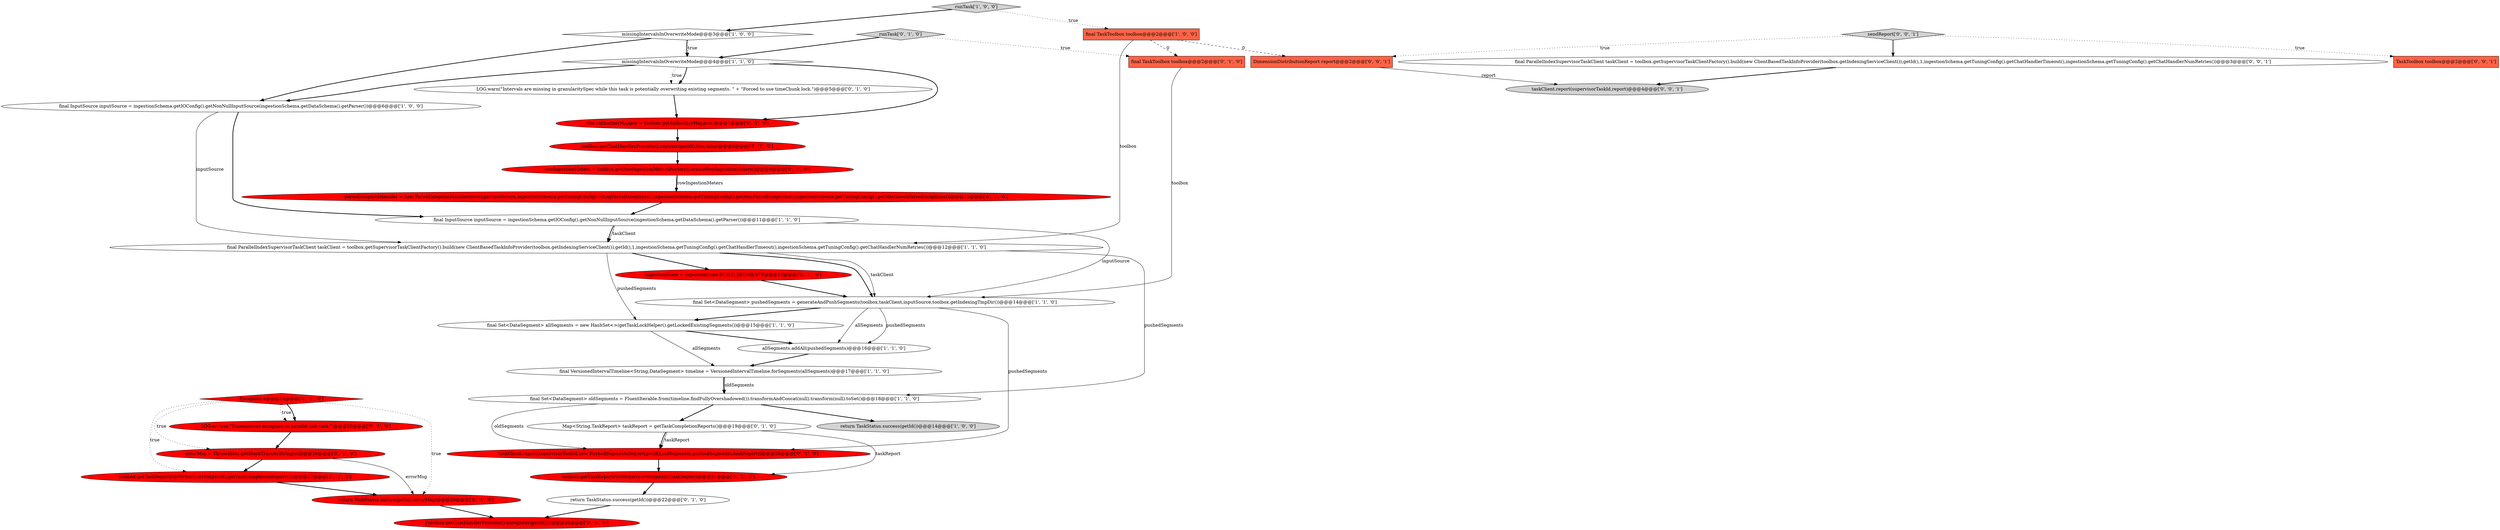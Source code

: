 digraph {
18 [style = filled, label = "{toolbox.getChatHandlerProvider().unregister(getId())}@@@30@@@['0', '1', '0']", fillcolor = red, shape = ellipse image = "AAA1AAABBB2BBB"];
11 [style = filled, label = "missingIntervalsInOverwriteMode@@@3@@@['1', '0', '0']", fillcolor = white, shape = diamond image = "AAA0AAABBB1BBB"];
5 [style = filled, label = "final InputSource inputSource = ingestionSchema.getIOConfig().getNonNullInputSource(ingestionSchema.getDataSchema().getParser())@@@11@@@['1', '1', '0']", fillcolor = white, shape = ellipse image = "AAA0AAABBB1BBB"];
19 [style = filled, label = "LOG.warn(\"Intervals are missing in granularitySpec while this task is potentially overwriting existing segments. \" + \"Forced to use timeChunk lock.\")@@@5@@@['0', '1', '0']", fillcolor = white, shape = ellipse image = "AAA0AAABBB2BBB"];
29 [style = filled, label = "taskClient.report(supervisorTaskId,new PushedSegmentsReport(getId(),oldSegments,pushedSegments,taskReport))@@@20@@@['0', '1', '0']", fillcolor = red, shape = ellipse image = "AAA1AAABBB2BBB"];
12 [style = filled, label = "runTask['1', '0', '0']", fillcolor = lightgray, shape = diamond image = "AAA0AAABBB1BBB"];
25 [style = filled, label = "parseExceptionHandler = new ParseExceptionHandler(rowIngestionMeters,ingestionSchema.getTuningConfig().isLogParseExceptions(),ingestionSchema.getTuningConfig().getMaxParseExceptions(),ingestionSchema.getTuningConfig().getMaxSavedParseExceptions())@@@10@@@['0', '1', '0']", fillcolor = red, shape = ellipse image = "AAA1AAABBB2BBB"];
3 [style = filled, label = "final Set<DataSegment> allSegments = new HashSet<>(getTaskLockHelper().getLockedExistingSegments())@@@15@@@['1', '1', '0']", fillcolor = white, shape = ellipse image = "AAA0AAABBB1BBB"];
35 [style = filled, label = "taskClient.report(supervisorTaskId,report)@@@4@@@['0', '0', '1']", fillcolor = lightgray, shape = ellipse image = "AAA0AAABBB3BBB"];
14 [style = filled, label = "this.authorizerMapper = toolbox.getAuthorizerMapper()@@@7@@@['0', '1', '0']", fillcolor = red, shape = ellipse image = "AAA1AAABBB2BBB"];
21 [style = filled, label = "return TaskStatus.failure(getId(),errorMsg)@@@28@@@['0', '1', '0']", fillcolor = red, shape = ellipse image = "AAA1AAABBB2BBB"];
1 [style = filled, label = "final InputSource inputSource = ingestionSchema.getIOConfig().getNonNullInputSource(ingestionSchema.getDataSchema().getParser())@@@6@@@['1', '0', '0']", fillcolor = white, shape = ellipse image = "AAA0AAABBB1BBB"];
10 [style = filled, label = "final Set<DataSegment> pushedSegments = generateAndPushSegments(toolbox,taskClient,inputSource,toolbox.getIndexingTmpDir())@@@14@@@['1', '1', '0']", fillcolor = white, shape = ellipse image = "AAA0AAABBB1BBB"];
2 [style = filled, label = "return TaskStatus.success(getId())@@@14@@@['1', '0', '0']", fillcolor = lightgray, shape = ellipse image = "AAA0AAABBB1BBB"];
17 [style = filled, label = "final TaskToolbox toolbox@@@2@@@['0', '1', '0']", fillcolor = tomato, shape = box image = "AAA1AAABBB2BBB"];
26 [style = filled, label = "return TaskStatus.success(getId())@@@22@@@['0', '1', '0']", fillcolor = white, shape = ellipse image = "AAA0AAABBB2BBB"];
27 [style = filled, label = "toolbox.getTaskReportFileWriter().write(getId(),getTaskCompletionReports())@@@27@@@['0', '1', '0']", fillcolor = red, shape = ellipse image = "AAA1AAABBB2BBB"];
33 [style = filled, label = "DimensionDistributionReport report@@@2@@@['0', '0', '1']", fillcolor = tomato, shape = box image = "AAA0AAABBB3BBB"];
24 [style = filled, label = "Exception e@@@24@@@['0', '1', '0']", fillcolor = red, shape = diamond image = "AAA1AAABBB2BBB"];
8 [style = filled, label = "final Set<DataSegment> oldSegments = FluentIterable.from(timeline.findFullyOvershadowed()).transformAndConcat(null).transform(null).toSet()@@@18@@@['1', '1', '0']", fillcolor = white, shape = ellipse image = "AAA0AAABBB1BBB"];
4 [style = filled, label = "missingIntervalsInOverwriteMode@@@4@@@['1', '1', '0']", fillcolor = white, shape = diamond image = "AAA0AAABBB1BBB"];
31 [style = filled, label = "TaskToolbox toolbox@@@2@@@['0', '0', '1']", fillcolor = tomato, shape = box image = "AAA0AAABBB3BBB"];
30 [style = filled, label = "LOG.error(e,\"Encountered exception in parallel sub task.\")@@@25@@@['0', '1', '0']", fillcolor = red, shape = ellipse image = "AAA1AAABBB2BBB"];
32 [style = filled, label = "sendReport['0', '0', '1']", fillcolor = lightgray, shape = diamond image = "AAA0AAABBB3BBB"];
0 [style = filled, label = "allSegments.addAll(pushedSegments)@@@16@@@['1', '1', '0']", fillcolor = white, shape = ellipse image = "AAA0AAABBB1BBB"];
9 [style = filled, label = "final ParallelIndexSupervisorTaskClient taskClient = toolbox.getSupervisorTaskClientFactory().build(new ClientBasedTaskInfoProvider(toolbox.getIndexingServiceClient()),getId(),1,ingestionSchema.getTuningConfig().getChatHandlerTimeout(),ingestionSchema.getTuningConfig().getChatHandlerNumRetries())@@@12@@@['1', '1', '0']", fillcolor = white, shape = ellipse image = "AAA0AAABBB1BBB"];
15 [style = filled, label = "toolbox.getChatHandlerProvider().register(getId(),this,false)@@@8@@@['0', '1', '0']", fillcolor = red, shape = ellipse image = "AAA1AAABBB2BBB"];
7 [style = filled, label = "final TaskToolbox toolbox@@@2@@@['1', '0', '0']", fillcolor = tomato, shape = box image = "AAA1AAABBB1BBB"];
6 [style = filled, label = "final VersionedIntervalTimeline<String,DataSegment> timeline = VersionedIntervalTimeline.forSegments(allSegments)@@@17@@@['1', '1', '0']", fillcolor = white, shape = ellipse image = "AAA0AAABBB1BBB"];
22 [style = filled, label = "ingestionState = IngestionState.BUILD_SEGMENTS@@@13@@@['0', '1', '0']", fillcolor = red, shape = ellipse image = "AAA1AAABBB2BBB"];
16 [style = filled, label = "errorMsg = Throwables.getStackTraceAsString(e)@@@26@@@['0', '1', '0']", fillcolor = red, shape = ellipse image = "AAA1AAABBB2BBB"];
20 [style = filled, label = "Map<String,TaskReport> taskReport = getTaskCompletionReports()@@@19@@@['0', '1', '0']", fillcolor = white, shape = ellipse image = "AAA0AAABBB2BBB"];
23 [style = filled, label = "toolbox.getTaskReportFileWriter().write(getId(),taskReport)@@@21@@@['0', '1', '0']", fillcolor = red, shape = ellipse image = "AAA1AAABBB2BBB"];
13 [style = filled, label = "rowIngestionMeters = toolbox.getRowIngestionMetersFactory().createRowIngestionMeters()@@@9@@@['0', '1', '0']", fillcolor = red, shape = ellipse image = "AAA1AAABBB2BBB"];
34 [style = filled, label = "final ParallelIndexSupervisorTaskClient taskClient = toolbox.getSupervisorTaskClientFactory().build(new ClientBasedTaskInfoProvider(toolbox.getIndexingServiceClient()),getId(),1,ingestionSchema.getTuningConfig().getChatHandlerTimeout(),ingestionSchema.getTuningConfig().getChatHandlerNumRetries())@@@3@@@['0', '0', '1']", fillcolor = white, shape = ellipse image = "AAA0AAABBB3BBB"];
28 [style = filled, label = "runTask['0', '1', '0']", fillcolor = lightgray, shape = diamond image = "AAA0AAABBB2BBB"];
1->5 [style = bold, label=""];
9->22 [style = bold, label=""];
13->25 [style = bold, label=""];
4->14 [style = bold, label=""];
15->13 [style = bold, label=""];
17->10 [style = solid, label="toolbox"];
5->9 [style = bold, label=""];
16->27 [style = bold, label=""];
20->29 [style = bold, label=""];
11->1 [style = bold, label=""];
0->6 [style = bold, label=""];
7->17 [style = dashed, label="0"];
11->4 [style = bold, label=""];
12->11 [style = bold, label=""];
4->19 [style = bold, label=""];
23->26 [style = bold, label=""];
6->8 [style = solid, label="oldSegments"];
20->29 [style = solid, label="taskReport"];
10->3 [style = bold, label=""];
24->30 [style = dotted, label="true"];
32->34 [style = bold, label=""];
11->4 [style = dotted, label="true"];
9->10 [style = bold, label=""];
28->17 [style = dotted, label="true"];
24->27 [style = dotted, label="true"];
13->25 [style = solid, label="rowIngestionMeters"];
5->9 [style = solid, label="taskClient"];
29->23 [style = bold, label=""];
24->16 [style = dotted, label="true"];
10->0 [style = solid, label="pushedSegments"];
32->33 [style = dotted, label="true"];
3->0 [style = bold, label=""];
9->10 [style = solid, label="taskClient"];
21->18 [style = bold, label=""];
24->30 [style = bold, label=""];
10->0 [style = solid, label="allSegments"];
8->29 [style = solid, label="oldSegments"];
5->10 [style = solid, label="inputSource"];
28->4 [style = bold, label=""];
9->3 [style = solid, label="pushedSegments"];
10->29 [style = solid, label="pushedSegments"];
19->14 [style = bold, label=""];
8->20 [style = bold, label=""];
8->2 [style = bold, label=""];
3->6 [style = solid, label="allSegments"];
20->23 [style = solid, label="taskReport"];
7->9 [style = solid, label="toolbox"];
6->8 [style = bold, label=""];
33->35 [style = solid, label="report"];
22->10 [style = bold, label=""];
16->21 [style = solid, label="errorMsg"];
25->5 [style = bold, label=""];
14->15 [style = bold, label=""];
4->1 [style = bold, label=""];
7->33 [style = dashed, label="0"];
34->35 [style = bold, label=""];
9->8 [style = solid, label="pushedSegments"];
12->7 [style = dotted, label="true"];
30->16 [style = bold, label=""];
24->21 [style = dotted, label="true"];
27->21 [style = bold, label=""];
32->31 [style = dotted, label="true"];
1->9 [style = solid, label="inputSource"];
4->19 [style = dotted, label="true"];
26->18 [style = bold, label=""];
}
